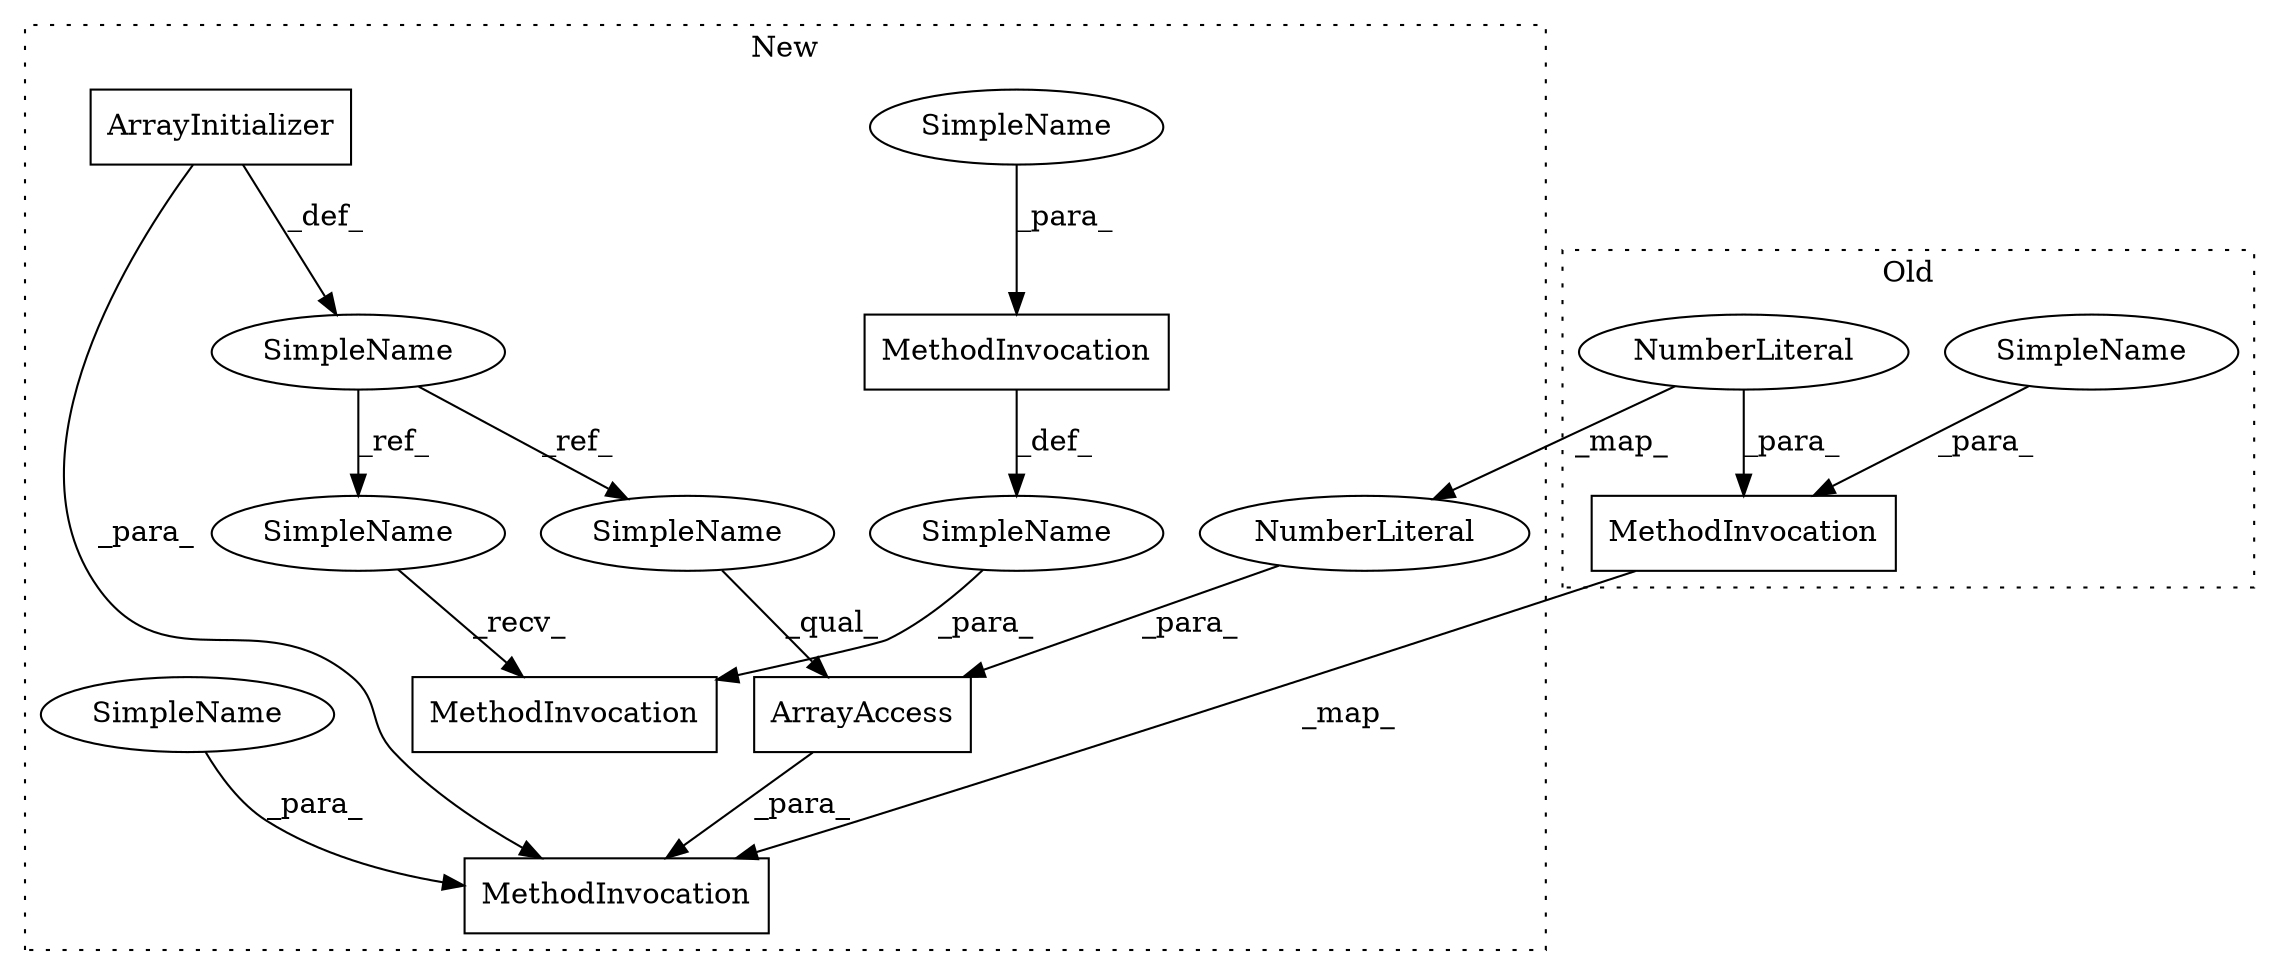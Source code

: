 digraph G {
subgraph cluster0 {
5 [label="MethodInvocation" a="32" s="8353,8372" l="13,1" shape="box"];
8 [label="NumberLiteral" a="34" s="8366" l="1" shape="ellipse"];
10 [label="SimpleName" a="42" s="8368" l="4" shape="ellipse"];
label = "Old";
style="dotted";
}
subgraph cluster1 {
1 [label="ArrayAccess" a="2" s="9989,10012" l="22,1" shape="box"];
2 [label="ArrayInitializer" a="4" s="8177" l="2" shape="box"];
3 [label="MethodInvocation" a="32" s="8555,8582" l="7,1" shape="box"];
4 [label="MethodInvocation" a="32" s="8562,8581" l="15,1" shape="box"];
6 [label="MethodInvocation" a="32" s="9976,10028" l="13,1" shape="box"];
7 [label="NumberLiteral" a="34" s="10011" l="1" shape="ellipse"];
9 [label="SimpleName" a="42" s="8533" l="21" shape="ellipse"];
11 [label="SimpleName" a="42" s="9989" l="21" shape="ellipse"];
12 [label="SimpleName" a="42" s="8577" l="4" shape="ellipse"];
13 [label="SimpleName" a="42" s="8146" l="21" shape="ellipse"];
14 [label="SimpleName" a="42" s="10014" l="14" shape="ellipse"];
15 [label="SimpleName" a="42" s="" l="" shape="ellipse"];
label = "New";
style="dotted";
}
1 -> 6 [label="_para_"];
2 -> 13 [label="_def_"];
2 -> 6 [label="_para_"];
4 -> 15 [label="_def_"];
5 -> 6 [label="_map_"];
7 -> 1 [label="_para_"];
8 -> 5 [label="_para_"];
8 -> 7 [label="_map_"];
9 -> 3 [label="_recv_"];
10 -> 5 [label="_para_"];
11 -> 1 [label="_qual_"];
12 -> 4 [label="_para_"];
13 -> 11 [label="_ref_"];
13 -> 9 [label="_ref_"];
14 -> 6 [label="_para_"];
15 -> 3 [label="_para_"];
}